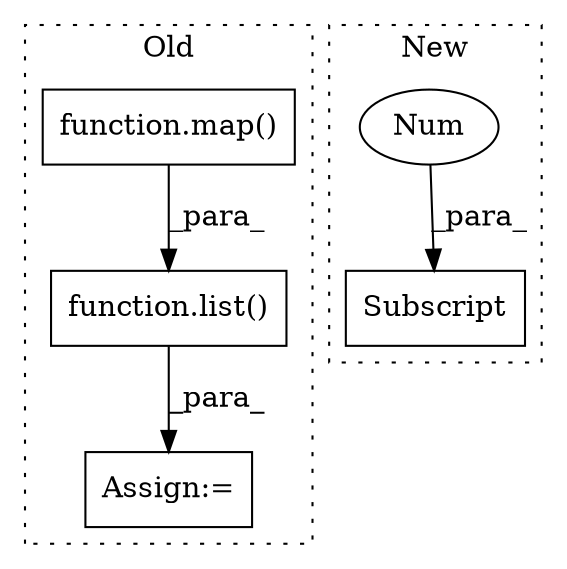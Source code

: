 digraph G {
subgraph cluster0 {
1 [label="function.map()" a="75" s="6068,6088" l="4,1" shape="box"];
3 [label="function.list()" a="75" s="6106,6120" l="5,1" shape="box"];
4 [label="Assign:=" a="68" s="6103" l="3" shape="box"];
label = "Old";
style="dotted";
}
subgraph cluster1 {
2 [label="Subscript" a="63" s="6210,0" l="10,0" shape="box"];
5 [label="Num" a="76" s="6218" l="1" shape="ellipse"];
label = "New";
style="dotted";
}
1 -> 3 [label="_para_"];
3 -> 4 [label="_para_"];
5 -> 2 [label="_para_"];
}